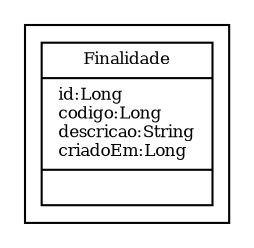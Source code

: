 digraph G{
fontname = "Times-Roman"
fontsize = 8

node [
        fontname = "Times-Roman"
        fontsize = 8
        shape = "record"
]

edge [
        fontname = "Times-Roman"
        fontsize = 8
]

subgraph clusterFINALIDADE
{
Finalidade [label = "{Finalidade|id:Long\lcodigo:Long\ldescricao:String\lcriadoEm:Long\l|\l}"]
}
}
